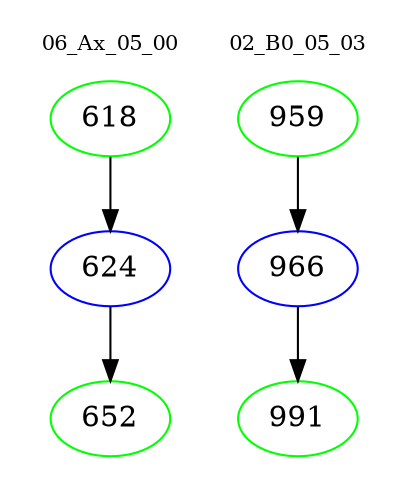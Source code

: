 digraph{
subgraph cluster_0 {
color = white
label = "06_Ax_05_00";
fontsize=10;
T0_618 [label="618", color="green"]
T0_618 -> T0_624 [color="black"]
T0_624 [label="624", color="blue"]
T0_624 -> T0_652 [color="black"]
T0_652 [label="652", color="green"]
}
subgraph cluster_1 {
color = white
label = "02_B0_05_03";
fontsize=10;
T1_959 [label="959", color="green"]
T1_959 -> T1_966 [color="black"]
T1_966 [label="966", color="blue"]
T1_966 -> T1_991 [color="black"]
T1_991 [label="991", color="green"]
}
}
